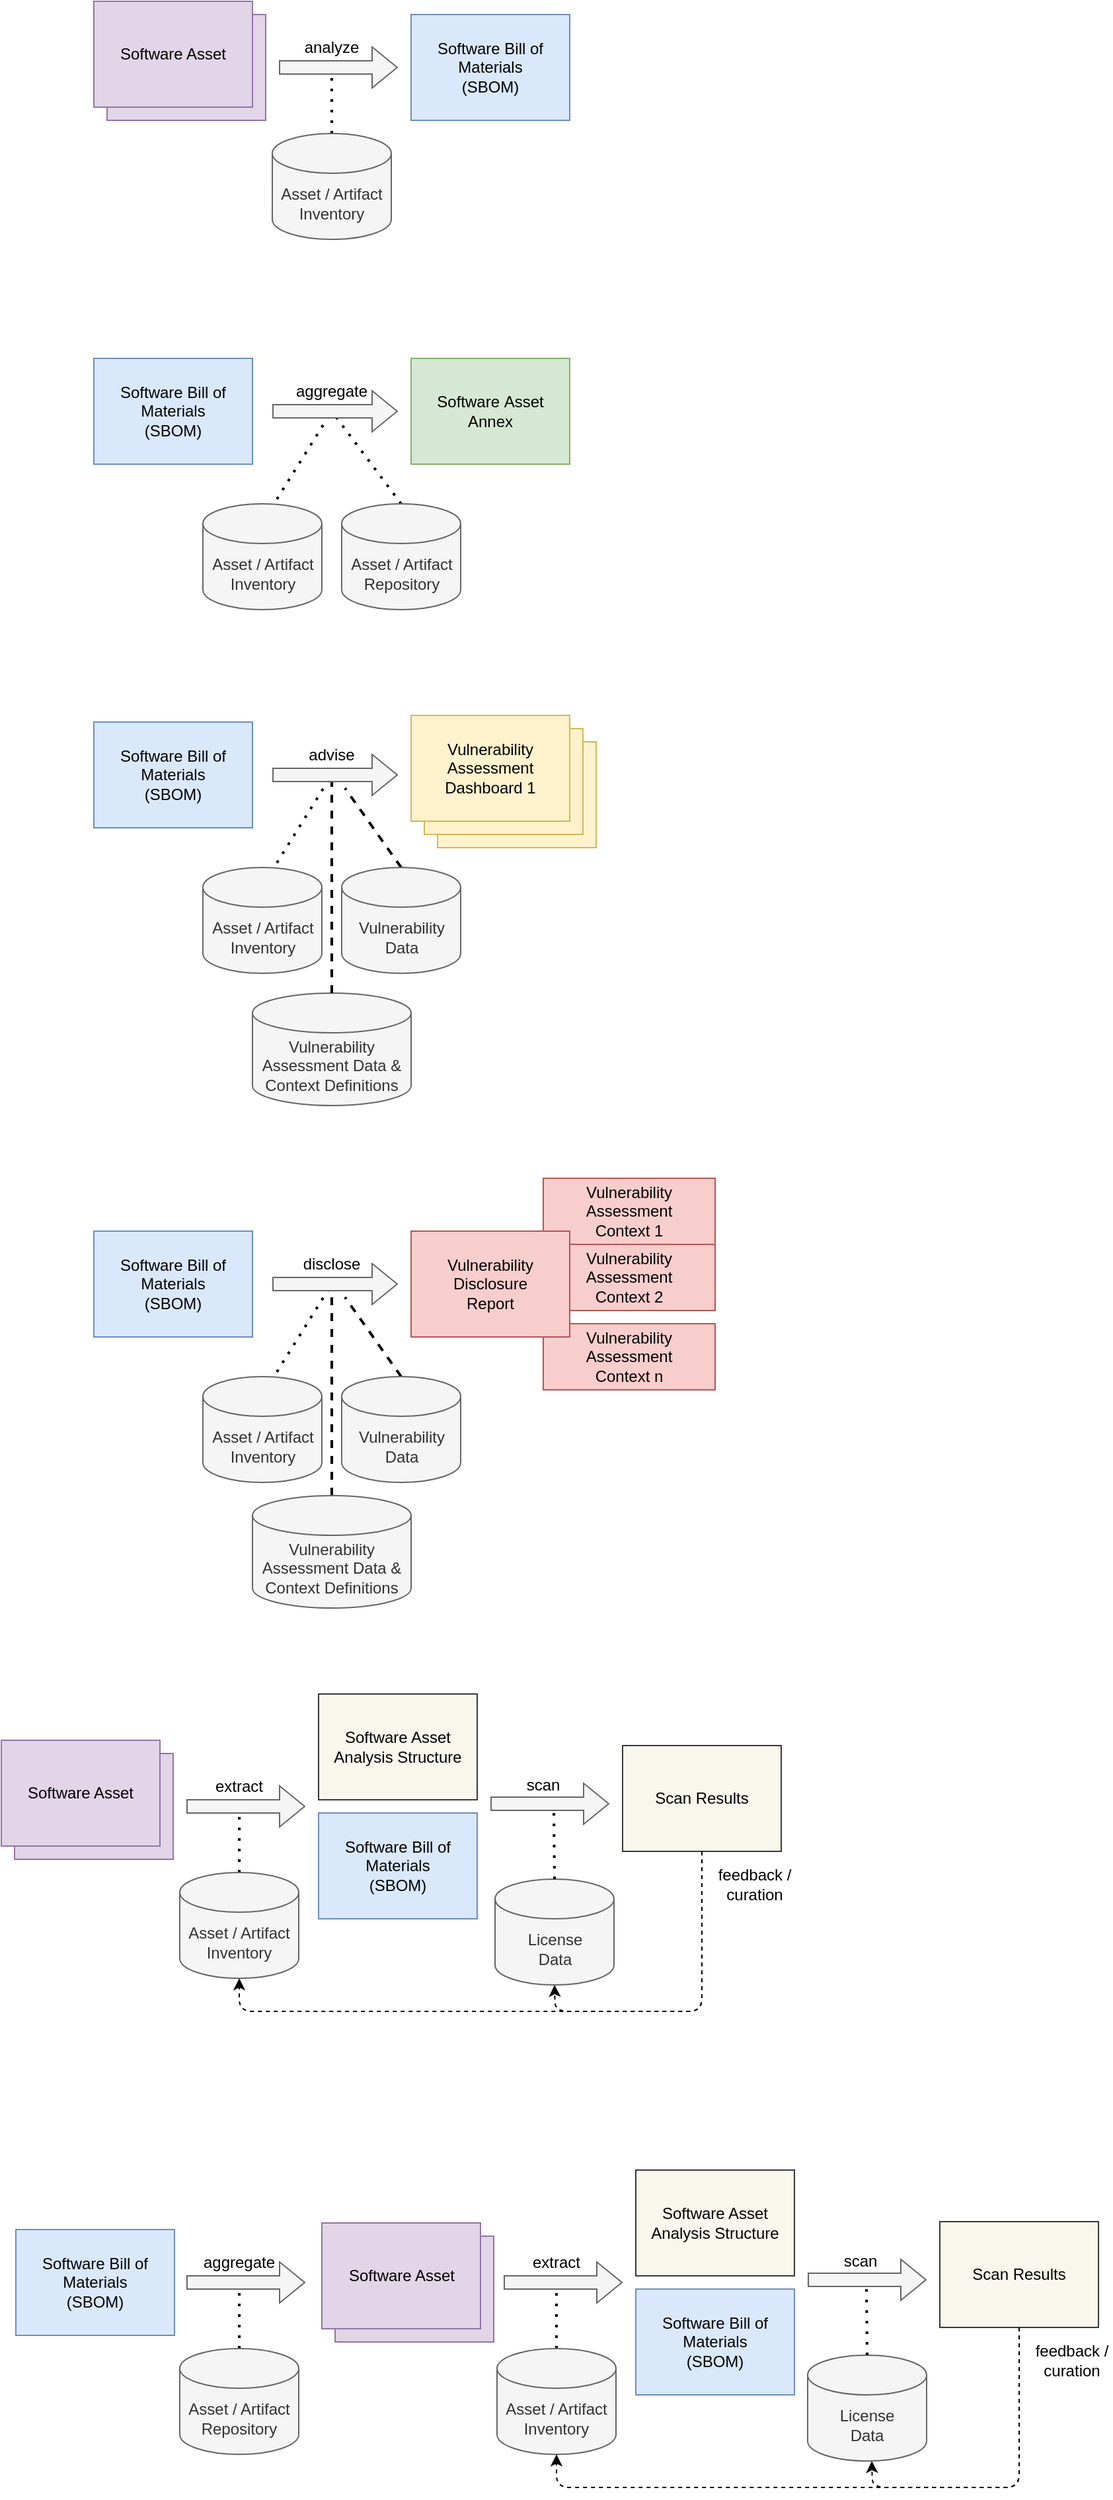 <mxfile version="14.4.3" type="device"><diagram id="i6zb2t84MIm7l2LZgkcX" name="Page-1"><mxGraphModel dx="1106" dy="831" grid="1" gridSize="10" guides="1" tooltips="1" connect="1" arrows="1" fold="1" page="1" pageScale="1" pageWidth="850" pageHeight="1100" math="0" shadow="0"><root><mxCell id="0"/><mxCell id="1" parent="0"/><mxCell id="Dv0yAF7F696C6RNwbdYP-42" value="" style="endArrow=none;dashed=1;html=1;dashPattern=1 3;strokeWidth=2;rounded=0;exitX=0.5;exitY=0;exitDx=0;exitDy=0;exitPerimeter=0;entryX=0.5;entryY=1;entryDx=0;entryDy=0;" parent="1" source="Dv0yAF7F696C6RNwbdYP-43" target="6" edge="1"><mxGeometry width="50" height="50" relative="1" as="geometry"><mxPoint x="257.5" y="170" as="sourcePoint"/><mxPoint x="307.5" y="90" as="targetPoint"/></mxGeometry></mxCell><mxCell id="Dv0yAF7F696C6RNwbdYP-40" value="Vulnerability Assessment&lt;br&gt;Context n" style="rounded=0;whiteSpace=wrap;html=1;fillColor=#f8cecc;strokeColor=#b85450;" parent="1" vertex="1"><mxGeometry x="460" y="1040" width="130" height="50" as="geometry"/></mxCell><mxCell id="Dv0yAF7F696C6RNwbdYP-39" value="Vulnerability Assessment&lt;br&gt;Context 2" style="rounded=0;whiteSpace=wrap;html=1;fillColor=#f8cecc;strokeColor=#b85450;" parent="1" vertex="1"><mxGeometry x="460" y="980" width="130" height="50" as="geometry"/></mxCell><mxCell id="Dv0yAF7F696C6RNwbdYP-38" value="Vulnerability Assessment&lt;br&gt;Context 1" style="rounded=0;whiteSpace=wrap;html=1;fillColor=#f8cecc;strokeColor=#b85450;" parent="1" vertex="1"><mxGeometry x="460" y="930" width="130" height="50" as="geometry"/></mxCell><mxCell id="Dv0yAF7F696C6RNwbdYP-37" value="Vulnerability Assessment&lt;br&gt;Dashboard" style="rounded=0;whiteSpace=wrap;html=1;fillColor=#fff2cc;strokeColor=#d6b656;" parent="1" vertex="1"><mxGeometry x="380" y="600" width="120" height="80" as="geometry"/></mxCell><mxCell id="Dv0yAF7F696C6RNwbdYP-24" value="Vulnerability&lt;br&gt;Assessment&amp;nbsp;Data &amp;amp;&lt;br&gt;Context Definitions" style="shape=cylinder3;whiteSpace=wrap;html=1;boundedLbl=1;backgroundOutline=1;size=15;fillColor=#f5f5f5;fontColor=#333333;strokeColor=#666666;" parent="1" vertex="1"><mxGeometry x="240" y="790" width="120" height="85" as="geometry"/></mxCell><mxCell id="Dv0yAF7F696C6RNwbdYP-25" value="" style="endArrow=none;dashed=1;html=1;strokeWidth=2;rounded=0;exitX=0.5;exitY=0;exitDx=0;exitDy=0;exitPerimeter=0;" parent="1" source="Dv0yAF7F696C6RNwbdYP-24" edge="1"><mxGeometry width="50" height="50" relative="1" as="geometry"><mxPoint x="362.5" y="705" as="sourcePoint"/><mxPoint x="300" y="625" as="targetPoint"/></mxGeometry></mxCell><mxCell id="16" value="" style="endArrow=none;dashed=1;html=1;dashPattern=1 3;strokeWidth=2;rounded=0;exitX=0.5;exitY=0;exitDx=0;exitDy=0;exitPerimeter=0;" parent="1" source="13" edge="1"><mxGeometry width="50" height="50" relative="1" as="geometry"><mxPoint x="260" y="440" as="sourcePoint"/><mxPoint x="300" y="350" as="targetPoint"/></mxGeometry></mxCell><mxCell id="15" value="" style="endArrow=none;dashed=1;html=1;dashPattern=1 3;strokeWidth=2;rounded=0;" parent="1" edge="1"><mxGeometry width="50" height="50" relative="1" as="geometry"><mxPoint x="250" y="430" as="sourcePoint"/><mxPoint x="300" y="350" as="targetPoint"/></mxGeometry></mxCell><mxCell id="2" value="Software&lt;br&gt;Asset" style="rounded=0;whiteSpace=wrap;html=1;fillColor=#e1d5e7;strokeColor=#9673a6;" parent="1" vertex="1"><mxGeometry x="130" y="50" width="120" height="80" as="geometry"/></mxCell><mxCell id="3" value="Software Asset" style="rounded=0;whiteSpace=wrap;html=1;fillColor=#e1d5e7;strokeColor=#9673a6;" parent="1" vertex="1"><mxGeometry x="120" y="40" width="120" height="80" as="geometry"/></mxCell><mxCell id="4" value="" style="shape=flexArrow;endArrow=classic;html=1;rounded=0;fillColor=#f5f5f5;strokeColor=#666666;" parent="1" edge="1"><mxGeometry width="50" height="50" relative="1" as="geometry"><mxPoint x="260" y="90" as="sourcePoint"/><mxPoint x="350" y="90" as="targetPoint"/></mxGeometry></mxCell><mxCell id="5" value="Software Bill of Materials&lt;br&gt;(SBOM)" style="rounded=0;whiteSpace=wrap;html=1;fillColor=#dae8fc;strokeColor=#6c8ebf;" parent="1" vertex="1"><mxGeometry x="360" y="50" width="120" height="80" as="geometry"/></mxCell><mxCell id="6" value="analyze" style="text;html=1;strokeColor=none;fillColor=none;align=center;verticalAlign=middle;whiteSpace=wrap;rounded=0;" parent="1" vertex="1"><mxGeometry x="270" y="60" width="60" height="30" as="geometry"/></mxCell><mxCell id="7" value="Software Bill of Materials&lt;br&gt;(SBOM)" style="rounded=0;whiteSpace=wrap;html=1;fillColor=#dae8fc;strokeColor=#6c8ebf;" parent="1" vertex="1"><mxGeometry x="120" y="310" width="120" height="80" as="geometry"/></mxCell><mxCell id="8" value="" style="shape=flexArrow;endArrow=classic;html=1;rounded=0;fillColor=#f5f5f5;strokeColor=#666666;" parent="1" edge="1"><mxGeometry width="50" height="50" relative="1" as="geometry"><mxPoint x="255" y="350" as="sourcePoint"/><mxPoint x="350" y="350" as="targetPoint"/></mxGeometry></mxCell><mxCell id="9" value="aggregate" style="text;html=1;strokeColor=none;fillColor=none;align=center;verticalAlign=middle;whiteSpace=wrap;rounded=0;" parent="1" vertex="1"><mxGeometry x="270" y="320" width="60" height="30" as="geometry"/></mxCell><mxCell id="13" value="Asset / Artifact&lt;br&gt;Repository" style="shape=cylinder3;whiteSpace=wrap;html=1;boundedLbl=1;backgroundOutline=1;size=15;fillColor=#f5f5f5;fontColor=#333333;strokeColor=#666666;" parent="1" vertex="1"><mxGeometry x="307.5" y="420" width="90" height="80" as="geometry"/></mxCell><mxCell id="12" value="Asset / Artifact&lt;br&gt;Inventory" style="shape=cylinder3;whiteSpace=wrap;html=1;boundedLbl=1;backgroundOutline=1;size=15;fillColor=#f5f5f5;fontColor=#333333;strokeColor=#666666;" parent="1" vertex="1"><mxGeometry x="202.5" y="420" width="90" height="80" as="geometry"/></mxCell><mxCell id="14" value="Software&amp;nbsp;Asset&lt;br&gt;Annex" style="rounded=0;whiteSpace=wrap;html=1;fillColor=#d5e8d4;strokeColor=#82b366;" parent="1" vertex="1"><mxGeometry x="360" y="310" width="120" height="80" as="geometry"/></mxCell><mxCell id="Dv0yAF7F696C6RNwbdYP-16" value="" style="endArrow=none;dashed=1;html=1;strokeWidth=2;rounded=0;exitX=0.5;exitY=0;exitDx=0;exitDy=0;exitPerimeter=0;" parent="1" source="Dv0yAF7F696C6RNwbdYP-21" edge="1"><mxGeometry width="50" height="50" relative="1" as="geometry"><mxPoint x="260" y="715" as="sourcePoint"/><mxPoint x="310" y="635" as="targetPoint"/></mxGeometry></mxCell><mxCell id="Dv0yAF7F696C6RNwbdYP-17" value="" style="endArrow=none;dashed=1;html=1;dashPattern=1 3;strokeWidth=2;rounded=0;" parent="1" edge="1"><mxGeometry width="50" height="50" relative="1" as="geometry"><mxPoint x="250" y="705" as="sourcePoint"/><mxPoint x="300" y="625" as="targetPoint"/></mxGeometry></mxCell><mxCell id="Dv0yAF7F696C6RNwbdYP-18" value="Software Bill of Materials&lt;br&gt;(SBOM)" style="rounded=0;whiteSpace=wrap;html=1;fillColor=#dae8fc;strokeColor=#6c8ebf;" parent="1" vertex="1"><mxGeometry x="120" y="585" width="120" height="80" as="geometry"/></mxCell><mxCell id="Dv0yAF7F696C6RNwbdYP-19" value="" style="shape=flexArrow;endArrow=classic;html=1;rounded=0;fillColor=#f5f5f5;strokeColor=#666666;" parent="1" edge="1"><mxGeometry width="50" height="50" relative="1" as="geometry"><mxPoint x="255" y="625" as="sourcePoint"/><mxPoint x="350" y="625" as="targetPoint"/></mxGeometry></mxCell><mxCell id="Dv0yAF7F696C6RNwbdYP-20" value="advise" style="text;html=1;strokeColor=none;fillColor=none;align=center;verticalAlign=middle;whiteSpace=wrap;rounded=0;" parent="1" vertex="1"><mxGeometry x="270" y="595" width="60" height="30" as="geometry"/></mxCell><mxCell id="Dv0yAF7F696C6RNwbdYP-21" value="Vulnerability&lt;br&gt;Data" style="shape=cylinder3;whiteSpace=wrap;html=1;boundedLbl=1;backgroundOutline=1;size=15;fillColor=#f5f5f5;fontColor=#333333;strokeColor=#666666;" parent="1" vertex="1"><mxGeometry x="307.5" y="695" width="90" height="80" as="geometry"/></mxCell><mxCell id="Dv0yAF7F696C6RNwbdYP-22" value="Asset / Artifact&lt;br&gt;Inventory" style="shape=cylinder3;whiteSpace=wrap;html=1;boundedLbl=1;backgroundOutline=1;size=15;fillColor=#f5f5f5;fontColor=#333333;strokeColor=#666666;" parent="1" vertex="1"><mxGeometry x="202.5" y="695" width="90" height="80" as="geometry"/></mxCell><mxCell id="Dv0yAF7F696C6RNwbdYP-23" value="Vulnerability Assessment&lt;br&gt;Dashboard" style="rounded=0;whiteSpace=wrap;html=1;fillColor=#fff2cc;strokeColor=#d6b656;" parent="1" vertex="1"><mxGeometry x="370" y="590" width="120" height="80" as="geometry"/></mxCell><mxCell id="Dv0yAF7F696C6RNwbdYP-27" value="" style="endArrow=none;dashed=1;html=1;strokeWidth=2;rounded=0;exitX=0.5;exitY=0;exitDx=0;exitDy=0;exitPerimeter=0;" parent="1" source="Dv0yAF7F696C6RNwbdYP-41" edge="1"><mxGeometry width="50" height="50" relative="1" as="geometry"><mxPoint x="300" y="1160" as="sourcePoint"/><mxPoint x="300" y="1010" as="targetPoint"/></mxGeometry></mxCell><mxCell id="Dv0yAF7F696C6RNwbdYP-28" value="" style="endArrow=none;dashed=1;html=1;strokeWidth=2;rounded=0;exitX=0.5;exitY=0;exitDx=0;exitDy=0;exitPerimeter=0;" parent="1" source="Dv0yAF7F696C6RNwbdYP-33" edge="1"><mxGeometry width="50" height="50" relative="1" as="geometry"><mxPoint x="260" y="1100" as="sourcePoint"/><mxPoint x="310" y="1020" as="targetPoint"/></mxGeometry></mxCell><mxCell id="Dv0yAF7F696C6RNwbdYP-29" value="" style="endArrow=none;dashed=1;html=1;dashPattern=1 3;strokeWidth=2;rounded=0;" parent="1" edge="1"><mxGeometry width="50" height="50" relative="1" as="geometry"><mxPoint x="250" y="1090" as="sourcePoint"/><mxPoint x="300" y="1010" as="targetPoint"/></mxGeometry></mxCell><mxCell id="Dv0yAF7F696C6RNwbdYP-30" value="Software Bill of Materials&lt;br&gt;(SBOM)" style="rounded=0;whiteSpace=wrap;html=1;fillColor=#dae8fc;strokeColor=#6c8ebf;" parent="1" vertex="1"><mxGeometry x="120" y="970" width="120" height="80" as="geometry"/></mxCell><mxCell id="Dv0yAF7F696C6RNwbdYP-31" value="" style="shape=flexArrow;endArrow=classic;html=1;rounded=0;fillColor=#f5f5f5;strokeColor=#666666;" parent="1" edge="1"><mxGeometry width="50" height="50" relative="1" as="geometry"><mxPoint x="255" y="1010" as="sourcePoint"/><mxPoint x="350" y="1010" as="targetPoint"/></mxGeometry></mxCell><mxCell id="Dv0yAF7F696C6RNwbdYP-32" value="disclose" style="text;html=1;strokeColor=none;fillColor=none;align=center;verticalAlign=middle;whiteSpace=wrap;rounded=0;" parent="1" vertex="1"><mxGeometry x="270" y="980" width="60" height="30" as="geometry"/></mxCell><mxCell id="Dv0yAF7F696C6RNwbdYP-33" value="Vulnerability&lt;br&gt;Data" style="shape=cylinder3;whiteSpace=wrap;html=1;boundedLbl=1;backgroundOutline=1;size=15;fillColor=#f5f5f5;fontColor=#333333;strokeColor=#666666;" parent="1" vertex="1"><mxGeometry x="307.5" y="1080" width="90" height="80" as="geometry"/></mxCell><mxCell id="Dv0yAF7F696C6RNwbdYP-34" value="Asset / Artifact&lt;br&gt;Inventory" style="shape=cylinder3;whiteSpace=wrap;html=1;boundedLbl=1;backgroundOutline=1;size=15;fillColor=#f5f5f5;fontColor=#333333;strokeColor=#666666;" parent="1" vertex="1"><mxGeometry x="202.5" y="1080" width="90" height="80" as="geometry"/></mxCell><mxCell id="Dv0yAF7F696C6RNwbdYP-35" value="Vulnerability Disclosure&lt;br&gt;Report" style="rounded=0;whiteSpace=wrap;html=1;fillColor=#f8cecc;strokeColor=#b85450;" parent="1" vertex="1"><mxGeometry x="360" y="970" width="120" height="80" as="geometry"/></mxCell><mxCell id="Dv0yAF7F696C6RNwbdYP-36" value="Vulnerability Assessment&lt;br&gt;Dashboard 1" style="rounded=0;whiteSpace=wrap;html=1;fillColor=#fff2cc;strokeColor=#d6b656;" parent="1" vertex="1"><mxGeometry x="360" y="580" width="120" height="80" as="geometry"/></mxCell><mxCell id="Dv0yAF7F696C6RNwbdYP-41" value="Vulnerability&lt;br&gt;Assessment&amp;nbsp;Data &amp;amp;&lt;br&gt;Context Definitions" style="shape=cylinder3;whiteSpace=wrap;html=1;boundedLbl=1;backgroundOutline=1;size=15;fillColor=#f5f5f5;fontColor=#333333;strokeColor=#666666;" parent="1" vertex="1"><mxGeometry x="240" y="1170" width="120" height="85" as="geometry"/></mxCell><mxCell id="Dv0yAF7F696C6RNwbdYP-43" value="Asset / Artifact&lt;br&gt;Inventory" style="shape=cylinder3;whiteSpace=wrap;html=1;boundedLbl=1;backgroundOutline=1;size=15;fillColor=#f5f5f5;fontColor=#333333;strokeColor=#666666;" parent="1" vertex="1"><mxGeometry x="255" y="140" width="90" height="80" as="geometry"/></mxCell><mxCell id="Dv0yAF7F696C6RNwbdYP-60" value="" style="endArrow=none;dashed=1;html=1;dashPattern=1 3;strokeWidth=2;rounded=0;exitX=0.5;exitY=0;exitDx=0;exitDy=0;exitPerimeter=0;entryX=0.5;entryY=1;entryDx=0;entryDy=0;" parent="1" source="Dv0yAF7F696C6RNwbdYP-66" target="Dv0yAF7F696C6RNwbdYP-65" edge="1"><mxGeometry width="50" height="50" relative="1" as="geometry"><mxPoint x="187.5" y="1485" as="sourcePoint"/><mxPoint x="237.5" y="1405" as="targetPoint"/></mxGeometry></mxCell><mxCell id="Dv0yAF7F696C6RNwbdYP-61" value="Software&lt;br&gt;Asset" style="rounded=0;whiteSpace=wrap;html=1;fillColor=#e1d5e7;strokeColor=#9673a6;" parent="1" vertex="1"><mxGeometry x="60" y="1365" width="120" height="80" as="geometry"/></mxCell><mxCell id="Dv0yAF7F696C6RNwbdYP-62" value="Software Asset" style="rounded=0;whiteSpace=wrap;html=1;fillColor=#e1d5e7;strokeColor=#9673a6;" parent="1" vertex="1"><mxGeometry x="50" y="1355" width="120" height="80" as="geometry"/></mxCell><mxCell id="Dv0yAF7F696C6RNwbdYP-63" value="" style="shape=flexArrow;endArrow=classic;html=1;rounded=0;fillColor=#f5f5f5;strokeColor=#666666;" parent="1" edge="1"><mxGeometry width="50" height="50" relative="1" as="geometry"><mxPoint x="190" y="1405" as="sourcePoint"/><mxPoint x="280" y="1405" as="targetPoint"/></mxGeometry></mxCell><mxCell id="Dv0yAF7F696C6RNwbdYP-64" value="Software Bill of Materials&lt;br&gt;(SBOM)" style="rounded=0;whiteSpace=wrap;html=1;fillColor=#dae8fc;strokeColor=#6c8ebf;" parent="1" vertex="1"><mxGeometry x="290" y="1410" width="120" height="80" as="geometry"/></mxCell><mxCell id="Dv0yAF7F696C6RNwbdYP-65" value="extract" style="text;html=1;strokeColor=none;fillColor=none;align=center;verticalAlign=middle;whiteSpace=wrap;rounded=0;" parent="1" vertex="1"><mxGeometry x="200" y="1375" width="60" height="30" as="geometry"/></mxCell><mxCell id="Dv0yAF7F696C6RNwbdYP-66" value="Asset / Artifact&lt;br&gt;Inventory" style="shape=cylinder3;whiteSpace=wrap;html=1;boundedLbl=1;backgroundOutline=1;size=15;fillColor=#f5f5f5;fontColor=#333333;strokeColor=#666666;" parent="1" vertex="1"><mxGeometry x="185" y="1455" width="90" height="80" as="geometry"/></mxCell><mxCell id="Dv0yAF7F696C6RNwbdYP-67" value="Software Asset Analysis Structure" style="rounded=0;whiteSpace=wrap;html=1;fillColor=#f9f7ed;strokeColor=#36393d;" parent="1" vertex="1"><mxGeometry x="290" y="1320" width="120" height="80" as="geometry"/></mxCell><mxCell id="Dv0yAF7F696C6RNwbdYP-68" value="" style="shape=flexArrow;endArrow=classic;html=1;rounded=0;fillColor=#f5f5f5;strokeColor=#666666;" parent="1" edge="1"><mxGeometry width="50" height="50" relative="1" as="geometry"><mxPoint x="420" y="1403" as="sourcePoint"/><mxPoint x="510" y="1403" as="targetPoint"/></mxGeometry></mxCell><mxCell id="Dv0yAF7F696C6RNwbdYP-69" value="scan" style="text;html=1;strokeColor=none;fillColor=none;align=center;verticalAlign=middle;whiteSpace=wrap;rounded=0;" parent="1" vertex="1"><mxGeometry x="430" y="1373" width="60" height="31" as="geometry"/></mxCell><mxCell id="Dv0yAF7F696C6RNwbdYP-70" value="Scan Results" style="rounded=0;whiteSpace=wrap;html=1;fillColor=#f9f7ed;strokeColor=#36393d;" parent="1" vertex="1"><mxGeometry x="520" y="1359" width="120" height="80" as="geometry"/></mxCell><mxCell id="Dv0yAF7F696C6RNwbdYP-71" value="" style="endArrow=classic;html=1;dashed=1;exitX=0.5;exitY=1;exitDx=0;exitDy=0;entryX=0.5;entryY=1;entryDx=0;entryDy=0;entryPerimeter=0;" parent="1" source="Dv0yAF7F696C6RNwbdYP-70" target="Dv0yAF7F696C6RNwbdYP-66" edge="1"><mxGeometry width="50" height="50" relative="1" as="geometry"><mxPoint x="260" y="1515" as="sourcePoint"/><mxPoint x="310" y="1465" as="targetPoint"/><Array as="points"><mxPoint x="580" y="1560"/><mxPoint x="230" y="1560"/></Array></mxGeometry></mxCell><mxCell id="Dv0yAF7F696C6RNwbdYP-72" value="feedback / curation" style="text;html=1;strokeColor=none;fillColor=none;align=center;verticalAlign=middle;whiteSpace=wrap;rounded=0;" parent="1" vertex="1"><mxGeometry x="590" y="1449" width="60" height="30" as="geometry"/></mxCell><mxCell id="Dv0yAF7F696C6RNwbdYP-73" value="License&lt;br&gt;Data" style="shape=cylinder3;whiteSpace=wrap;html=1;boundedLbl=1;backgroundOutline=1;size=15;fillColor=#f5f5f5;fontColor=#333333;strokeColor=#666666;" parent="1" vertex="1"><mxGeometry x="423.5" y="1460" width="90" height="80" as="geometry"/></mxCell><mxCell id="Dv0yAF7F696C6RNwbdYP-74" value="" style="endArrow=none;dashed=1;html=1;dashPattern=1 3;strokeWidth=2;rounded=0;exitX=0.5;exitY=0;exitDx=0;exitDy=0;exitPerimeter=0;" parent="1" source="Dv0yAF7F696C6RNwbdYP-73" edge="1"><mxGeometry width="50" height="50" relative="1" as="geometry"><mxPoint x="240" y="1504" as="sourcePoint"/><mxPoint x="468" y="1410" as="targetPoint"/></mxGeometry></mxCell><mxCell id="Dv0yAF7F696C6RNwbdYP-75" value="" style="endArrow=none;dashed=1;html=1;dashPattern=1 3;strokeWidth=2;rounded=0;exitX=0.5;exitY=0;exitDx=0;exitDy=0;exitPerimeter=0;entryX=0.5;entryY=1;entryDx=0;entryDy=0;" parent="1" source="Dv0yAF7F696C6RNwbdYP-81" target="Dv0yAF7F696C6RNwbdYP-80" edge="1"><mxGeometry width="50" height="50" relative="1" as="geometry"><mxPoint x="187.5" y="1845" as="sourcePoint"/><mxPoint x="237.5" y="1765" as="targetPoint"/></mxGeometry></mxCell><mxCell id="Dv0yAF7F696C6RNwbdYP-78" value="" style="shape=flexArrow;endArrow=classic;html=1;rounded=0;fillColor=#f5f5f5;strokeColor=#666666;" parent="1" edge="1"><mxGeometry width="50" height="50" relative="1" as="geometry"><mxPoint x="190" y="1765" as="sourcePoint"/><mxPoint x="280" y="1765" as="targetPoint"/></mxGeometry></mxCell><mxCell id="Dv0yAF7F696C6RNwbdYP-79" value="Software Bill of Materials&lt;br&gt;(SBOM)" style="rounded=0;whiteSpace=wrap;html=1;fillColor=#dae8fc;strokeColor=#6c8ebf;" parent="1" vertex="1"><mxGeometry x="61" y="1725" width="120" height="80" as="geometry"/></mxCell><mxCell id="Dv0yAF7F696C6RNwbdYP-80" value="aggregate" style="text;html=1;strokeColor=none;fillColor=none;align=center;verticalAlign=middle;whiteSpace=wrap;rounded=0;" parent="1" vertex="1"><mxGeometry x="200" y="1735" width="60" height="30" as="geometry"/></mxCell><mxCell id="Dv0yAF7F696C6RNwbdYP-81" value="Asset / Artifact&lt;br&gt;Repository" style="shape=cylinder3;whiteSpace=wrap;html=1;boundedLbl=1;backgroundOutline=1;size=15;fillColor=#f5f5f5;fontColor=#333333;strokeColor=#666666;" parent="1" vertex="1"><mxGeometry x="185" y="1815" width="90" height="80" as="geometry"/></mxCell><mxCell id="Dv0yAF7F696C6RNwbdYP-90" value="Software&lt;br&gt;Asset" style="rounded=0;whiteSpace=wrap;html=1;fillColor=#e1d5e7;strokeColor=#9673a6;" parent="1" vertex="1"><mxGeometry x="302.5" y="1730" width="120" height="80" as="geometry"/></mxCell><mxCell id="Dv0yAF7F696C6RNwbdYP-91" value="Software Asset" style="rounded=0;whiteSpace=wrap;html=1;fillColor=#e1d5e7;strokeColor=#9673a6;" parent="1" vertex="1"><mxGeometry x="292.5" y="1720" width="120" height="80" as="geometry"/></mxCell><mxCell id="Dv0yAF7F696C6RNwbdYP-92" value="" style="endArrow=none;dashed=1;html=1;dashPattern=1 3;strokeWidth=2;rounded=0;exitX=0.5;exitY=0;exitDx=0;exitDy=0;exitPerimeter=0;entryX=0.5;entryY=1;entryDx=0;entryDy=0;" parent="1" source="Dv0yAF7F696C6RNwbdYP-96" target="Dv0yAF7F696C6RNwbdYP-95" edge="1"><mxGeometry width="50" height="50" relative="1" as="geometry"><mxPoint x="427.5" y="1845" as="sourcePoint"/><mxPoint x="477.5" y="1765" as="targetPoint"/></mxGeometry></mxCell><mxCell id="Dv0yAF7F696C6RNwbdYP-93" value="" style="shape=flexArrow;endArrow=classic;html=1;rounded=0;fillColor=#f5f5f5;strokeColor=#666666;" parent="1" edge="1"><mxGeometry width="50" height="50" relative="1" as="geometry"><mxPoint x="430" y="1765" as="sourcePoint"/><mxPoint x="520" y="1765" as="targetPoint"/></mxGeometry></mxCell><mxCell id="Dv0yAF7F696C6RNwbdYP-94" value="Software Bill of Materials&lt;br&gt;(SBOM)" style="rounded=0;whiteSpace=wrap;html=1;fillColor=#dae8fc;strokeColor=#6c8ebf;" parent="1" vertex="1"><mxGeometry x="530" y="1770" width="120" height="80" as="geometry"/></mxCell><mxCell id="Dv0yAF7F696C6RNwbdYP-95" value="extract" style="text;html=1;strokeColor=none;fillColor=none;align=center;verticalAlign=middle;whiteSpace=wrap;rounded=0;" parent="1" vertex="1"><mxGeometry x="440" y="1735" width="60" height="30" as="geometry"/></mxCell><mxCell id="Dv0yAF7F696C6RNwbdYP-96" value="Asset / Artifact&lt;br&gt;Inventory" style="shape=cylinder3;whiteSpace=wrap;html=1;boundedLbl=1;backgroundOutline=1;size=15;fillColor=#f5f5f5;fontColor=#333333;strokeColor=#666666;" parent="1" vertex="1"><mxGeometry x="425" y="1815" width="90" height="80" as="geometry"/></mxCell><mxCell id="Dv0yAF7F696C6RNwbdYP-97" value="Software Asset Analysis Structure" style="rounded=0;whiteSpace=wrap;html=1;fillColor=#f9f7ed;strokeColor=#36393d;" parent="1" vertex="1"><mxGeometry x="530" y="1680" width="120" height="80" as="geometry"/></mxCell><mxCell id="Dv0yAF7F696C6RNwbdYP-98" value="" style="shape=flexArrow;endArrow=classic;html=1;rounded=0;fillColor=#f5f5f5;strokeColor=#666666;" parent="1" edge="1"><mxGeometry width="50" height="50" relative="1" as="geometry"><mxPoint x="660" y="1763" as="sourcePoint"/><mxPoint x="750" y="1763" as="targetPoint"/></mxGeometry></mxCell><mxCell id="Dv0yAF7F696C6RNwbdYP-99" value="scan" style="text;html=1;strokeColor=none;fillColor=none;align=center;verticalAlign=middle;whiteSpace=wrap;rounded=0;" parent="1" vertex="1"><mxGeometry x="670" y="1733" width="60" height="31" as="geometry"/></mxCell><mxCell id="Dv0yAF7F696C6RNwbdYP-100" value="Scan Results" style="rounded=0;whiteSpace=wrap;html=1;fillColor=#f9f7ed;strokeColor=#36393d;" parent="1" vertex="1"><mxGeometry x="760" y="1719" width="120" height="80" as="geometry"/></mxCell><mxCell id="Dv0yAF7F696C6RNwbdYP-102" value="feedback / curation" style="text;html=1;strokeColor=none;fillColor=none;align=center;verticalAlign=middle;whiteSpace=wrap;rounded=0;" parent="1" vertex="1"><mxGeometry x="830" y="1809" width="60" height="30" as="geometry"/></mxCell><mxCell id="Dv0yAF7F696C6RNwbdYP-109" value="License&lt;br&gt;Data" style="shape=cylinder3;whiteSpace=wrap;html=1;boundedLbl=1;backgroundOutline=1;size=15;fillColor=#f5f5f5;fontColor=#333333;strokeColor=#666666;" parent="1" vertex="1"><mxGeometry x="660" y="1820" width="90" height="80" as="geometry"/></mxCell><mxCell id="Dv0yAF7F696C6RNwbdYP-110" value="" style="endArrow=none;dashed=1;html=1;dashPattern=1 3;strokeWidth=2;rounded=0;exitX=0.5;exitY=0;exitDx=0;exitDy=0;exitPerimeter=0;" parent="1" source="Dv0yAF7F696C6RNwbdYP-109" edge="1"><mxGeometry width="50" height="50" relative="1" as="geometry"><mxPoint x="476.5" y="1864" as="sourcePoint"/><mxPoint x="704.5" y="1770" as="targetPoint"/></mxGeometry></mxCell><mxCell id="oKxWT1hhry5UfTRU6hcf-16" value="" style="endArrow=classic;html=1;dashed=1;exitX=0.5;exitY=1;exitDx=0;exitDy=0;entryX=0.5;entryY=1;entryDx=0;entryDy=0;entryPerimeter=0;" edge="1" parent="1" source="Dv0yAF7F696C6RNwbdYP-70" target="Dv0yAF7F696C6RNwbdYP-73"><mxGeometry width="50" height="50" relative="1" as="geometry"><mxPoint x="590" y="1449" as="sourcePoint"/><mxPoint x="240" y="1545" as="targetPoint"/><Array as="points"><mxPoint x="580" y="1560"/><mxPoint x="469" y="1560"/></Array></mxGeometry></mxCell><mxCell id="oKxWT1hhry5UfTRU6hcf-18" value="" style="endArrow=classic;html=1;dashed=1;exitX=0.5;exitY=1;exitDx=0;exitDy=0;entryX=0.5;entryY=1;entryDx=0;entryDy=0;entryPerimeter=0;" edge="1" parent="1"><mxGeometry width="50" height="50" relative="1" as="geometry"><mxPoint x="820" y="1799" as="sourcePoint"/><mxPoint x="470" y="1895" as="targetPoint"/><Array as="points"><mxPoint x="820" y="1920"/><mxPoint x="470" y="1920"/></Array></mxGeometry></mxCell><mxCell id="oKxWT1hhry5UfTRU6hcf-19" value="" style="endArrow=classic;html=1;dashed=1;exitX=0.5;exitY=1;exitDx=0;exitDy=0;entryX=0.5;entryY=1;entryDx=0;entryDy=0;entryPerimeter=0;" edge="1" parent="1"><mxGeometry width="50" height="50" relative="1" as="geometry"><mxPoint x="820" y="1799" as="sourcePoint"/><mxPoint x="708.5" y="1900" as="targetPoint"/><Array as="points"><mxPoint x="820" y="1920"/><mxPoint x="709" y="1920"/></Array></mxGeometry></mxCell></root></mxGraphModel></diagram></mxfile>